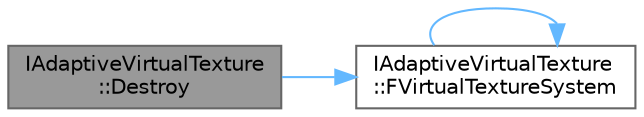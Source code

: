 digraph "IAdaptiveVirtualTexture::Destroy"
{
 // INTERACTIVE_SVG=YES
 // LATEX_PDF_SIZE
  bgcolor="transparent";
  edge [fontname=Helvetica,fontsize=10,labelfontname=Helvetica,labelfontsize=10];
  node [fontname=Helvetica,fontsize=10,shape=box,height=0.2,width=0.4];
  rankdir="LR";
  Node1 [id="Node000001",label="IAdaptiveVirtualTexture\l::Destroy",height=0.2,width=0.4,color="gray40", fillcolor="grey60", style="filled", fontcolor="black",tooltip=" "];
  Node1 -> Node2 [id="edge1_Node000001_Node000002",color="steelblue1",style="solid",tooltip=" "];
  Node2 [id="Node000002",label="IAdaptiveVirtualTexture\l::FVirtualTextureSystem",height=0.2,width=0.4,color="grey40", fillcolor="white", style="filled",URL="$d8/dfd/classIAdaptiveVirtualTexture.html#a52a44b6a068ffa159b95526a07ea372e",tooltip=" "];
  Node2 -> Node2 [id="edge2_Node000002_Node000002",color="steelblue1",style="solid",tooltip=" "];
}

